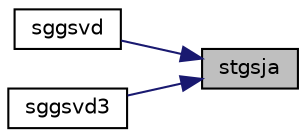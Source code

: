 digraph "stgsja"
{
 // LATEX_PDF_SIZE
  edge [fontname="Helvetica",fontsize="10",labelfontname="Helvetica",labelfontsize="10"];
  node [fontname="Helvetica",fontsize="10",shape=record];
  rankdir="RL";
  Node1 [label="stgsja",height=0.2,width=0.4,color="black", fillcolor="grey75", style="filled", fontcolor="black",tooltip="STGSJA"];
  Node1 -> Node2 [dir="back",color="midnightblue",fontsize="10",style="solid",fontname="Helvetica"];
  Node2 [label="sggsvd",height=0.2,width=0.4,color="black", fillcolor="white", style="filled",URL="$sggsvd_8f.html#a1f5fc3fcbce9d081fd9b409626b47db5",tooltip="SGGSVD computes the singular value decomposition (SVD) for OTHER matrices"];
  Node1 -> Node3 [dir="back",color="midnightblue",fontsize="10",style="solid",fontname="Helvetica"];
  Node3 [label="sggsvd3",height=0.2,width=0.4,color="black", fillcolor="white", style="filled",URL="$sggsvd3_8f.html#a8e993bb662dabdfde3dd7c08b9b870e4",tooltip="SGGSVD3 computes the singular value decomposition (SVD) for OTHER matrices"];
}
